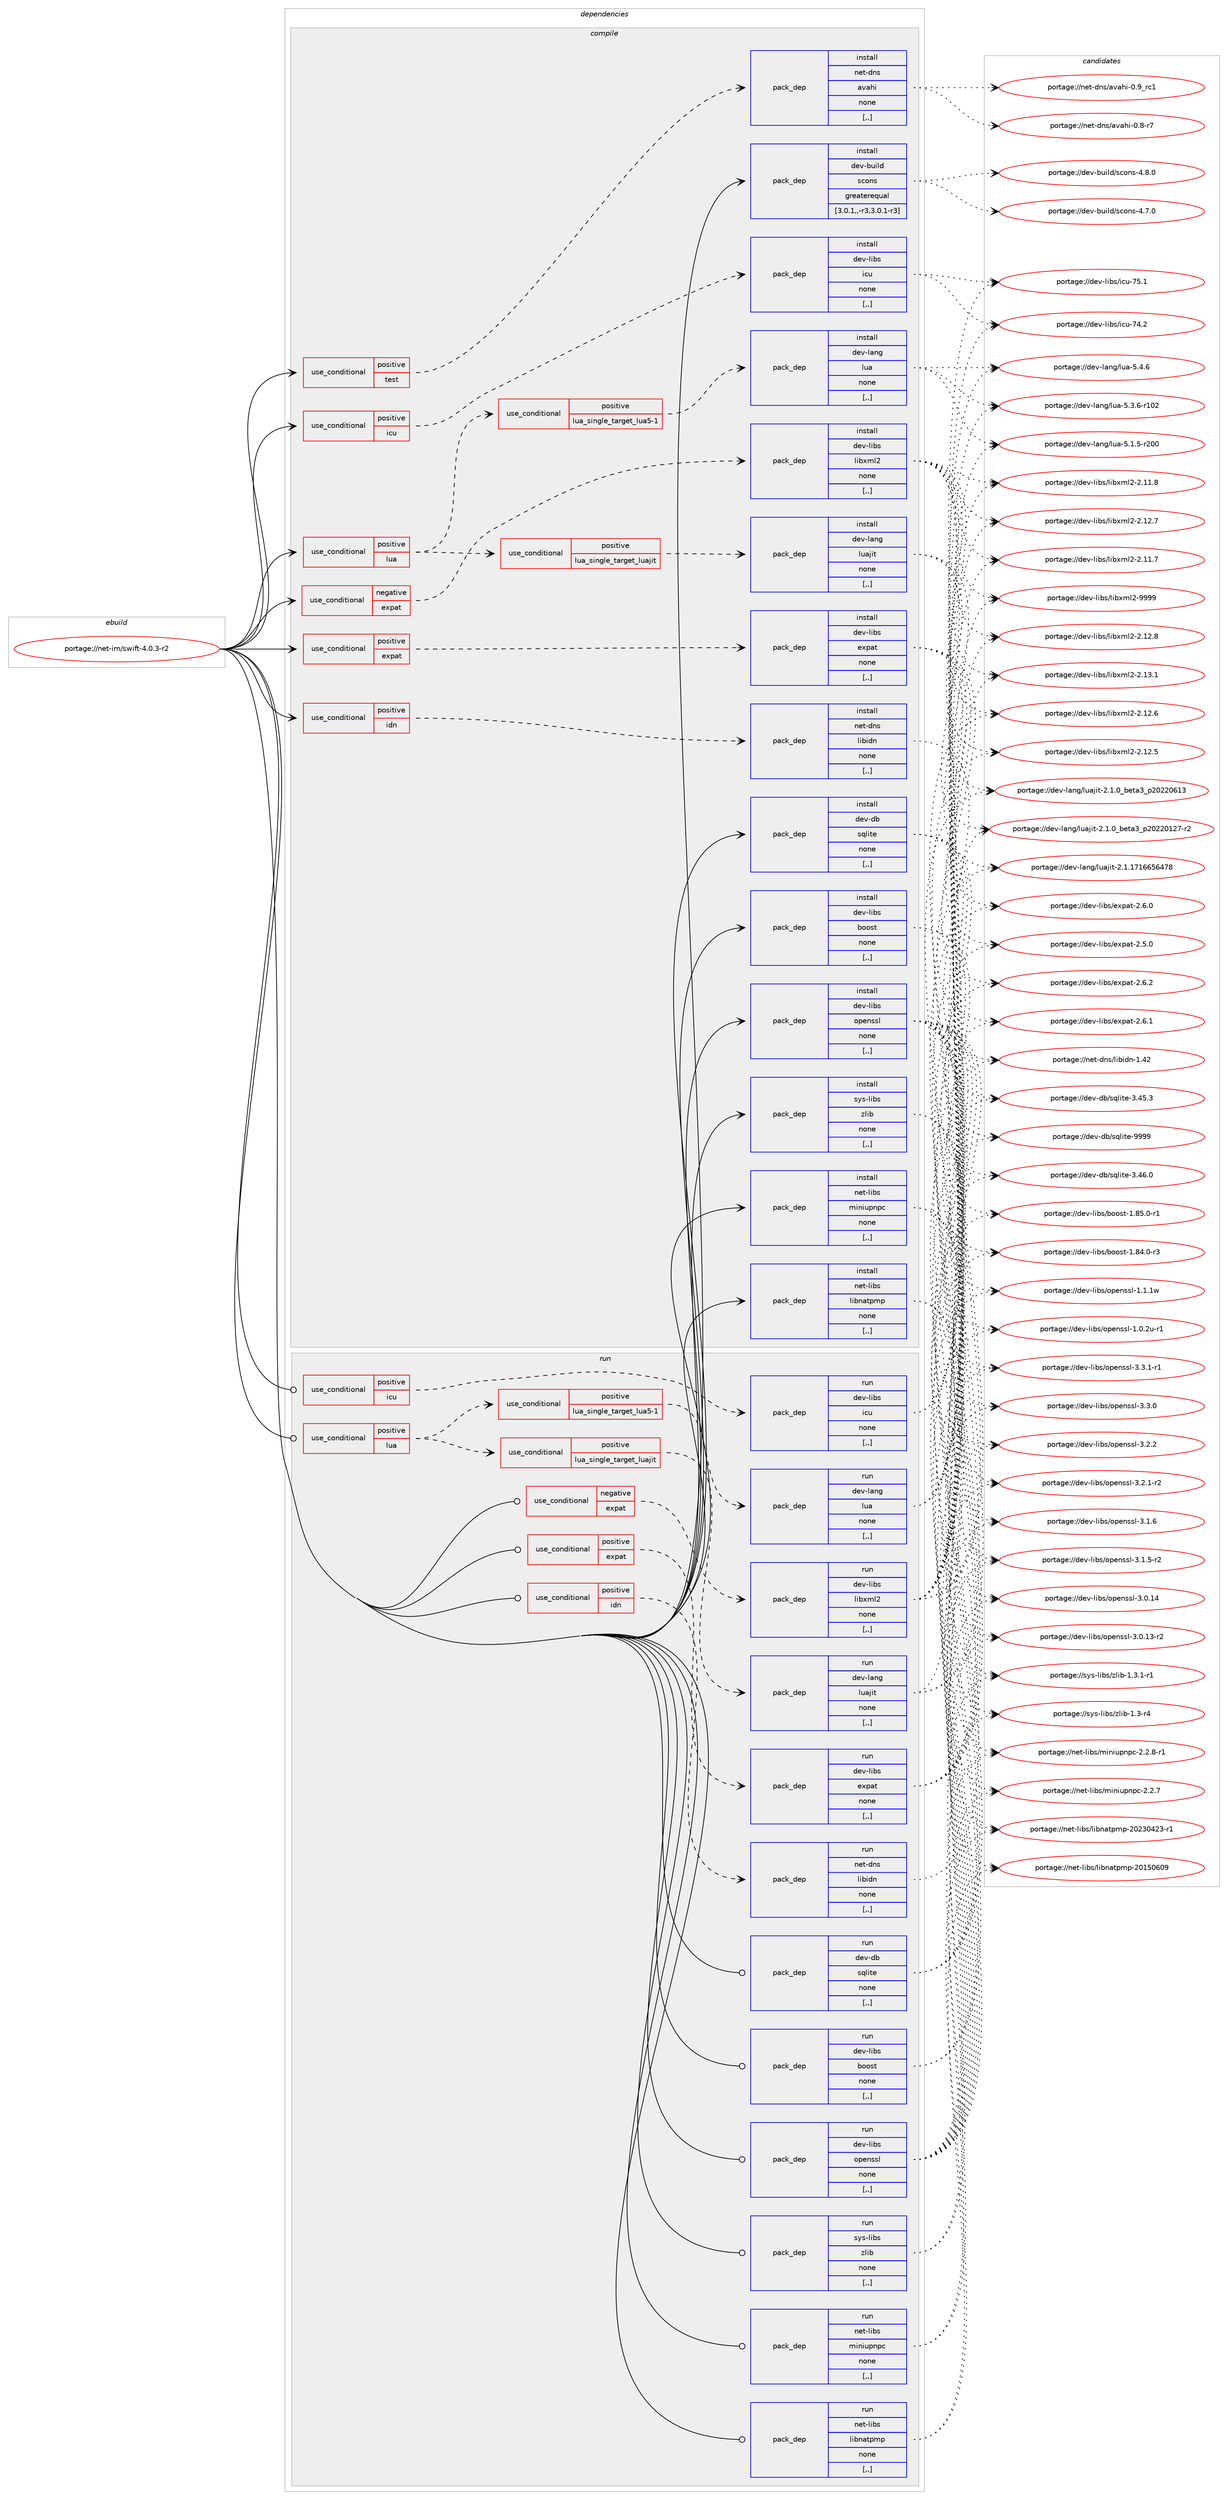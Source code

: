 digraph prolog {

# *************
# Graph options
# *************

newrank=true;
concentrate=true;
compound=true;
graph [rankdir=LR,fontname=Helvetica,fontsize=10,ranksep=1.5];#, ranksep=2.5, nodesep=0.2];
edge  [arrowhead=vee];
node  [fontname=Helvetica,fontsize=10];

# **********
# The ebuild
# **********

subgraph cluster_leftcol {
color=gray;
label=<<i>ebuild</i>>;
id [label="portage://net-im/swift-4.0.3-r2", color=red, width=4, href="../net-im/swift-4.0.3-r2.svg"];
}

# ****************
# The dependencies
# ****************

subgraph cluster_midcol {
color=gray;
label=<<i>dependencies</i>>;
subgraph cluster_compile {
fillcolor="#eeeeee";
style=filled;
label=<<i>compile</i>>;
subgraph cond91991 {
dependency353733 [label=<<TABLE BORDER="0" CELLBORDER="1" CELLSPACING="0" CELLPADDING="4"><TR><TD ROWSPAN="3" CELLPADDING="10">use_conditional</TD></TR><TR><TD>negative</TD></TR><TR><TD>expat</TD></TR></TABLE>>, shape=none, color=red];
subgraph pack259133 {
dependency353734 [label=<<TABLE BORDER="0" CELLBORDER="1" CELLSPACING="0" CELLPADDING="4" WIDTH="220"><TR><TD ROWSPAN="6" CELLPADDING="30">pack_dep</TD></TR><TR><TD WIDTH="110">install</TD></TR><TR><TD>dev-libs</TD></TR><TR><TD>libxml2</TD></TR><TR><TD>none</TD></TR><TR><TD>[,,]</TD></TR></TABLE>>, shape=none, color=blue];
}
dependency353733:e -> dependency353734:w [weight=20,style="dashed",arrowhead="vee"];
}
id:e -> dependency353733:w [weight=20,style="solid",arrowhead="vee"];
subgraph cond91992 {
dependency353735 [label=<<TABLE BORDER="0" CELLBORDER="1" CELLSPACING="0" CELLPADDING="4"><TR><TD ROWSPAN="3" CELLPADDING="10">use_conditional</TD></TR><TR><TD>positive</TD></TR><TR><TD>expat</TD></TR></TABLE>>, shape=none, color=red];
subgraph pack259134 {
dependency353736 [label=<<TABLE BORDER="0" CELLBORDER="1" CELLSPACING="0" CELLPADDING="4" WIDTH="220"><TR><TD ROWSPAN="6" CELLPADDING="30">pack_dep</TD></TR><TR><TD WIDTH="110">install</TD></TR><TR><TD>dev-libs</TD></TR><TR><TD>expat</TD></TR><TR><TD>none</TD></TR><TR><TD>[,,]</TD></TR></TABLE>>, shape=none, color=blue];
}
dependency353735:e -> dependency353736:w [weight=20,style="dashed",arrowhead="vee"];
}
id:e -> dependency353735:w [weight=20,style="solid",arrowhead="vee"];
subgraph cond91993 {
dependency353737 [label=<<TABLE BORDER="0" CELLBORDER="1" CELLSPACING="0" CELLPADDING="4"><TR><TD ROWSPAN="3" CELLPADDING="10">use_conditional</TD></TR><TR><TD>positive</TD></TR><TR><TD>icu</TD></TR></TABLE>>, shape=none, color=red];
subgraph pack259135 {
dependency353738 [label=<<TABLE BORDER="0" CELLBORDER="1" CELLSPACING="0" CELLPADDING="4" WIDTH="220"><TR><TD ROWSPAN="6" CELLPADDING="30">pack_dep</TD></TR><TR><TD WIDTH="110">install</TD></TR><TR><TD>dev-libs</TD></TR><TR><TD>icu</TD></TR><TR><TD>none</TD></TR><TR><TD>[,,]</TD></TR></TABLE>>, shape=none, color=blue];
}
dependency353737:e -> dependency353738:w [weight=20,style="dashed",arrowhead="vee"];
}
id:e -> dependency353737:w [weight=20,style="solid",arrowhead="vee"];
subgraph cond91994 {
dependency353739 [label=<<TABLE BORDER="0" CELLBORDER="1" CELLSPACING="0" CELLPADDING="4"><TR><TD ROWSPAN="3" CELLPADDING="10">use_conditional</TD></TR><TR><TD>positive</TD></TR><TR><TD>idn</TD></TR></TABLE>>, shape=none, color=red];
subgraph pack259136 {
dependency353740 [label=<<TABLE BORDER="0" CELLBORDER="1" CELLSPACING="0" CELLPADDING="4" WIDTH="220"><TR><TD ROWSPAN="6" CELLPADDING="30">pack_dep</TD></TR><TR><TD WIDTH="110">install</TD></TR><TR><TD>net-dns</TD></TR><TR><TD>libidn</TD></TR><TR><TD>none</TD></TR><TR><TD>[,,]</TD></TR></TABLE>>, shape=none, color=blue];
}
dependency353739:e -> dependency353740:w [weight=20,style="dashed",arrowhead="vee"];
}
id:e -> dependency353739:w [weight=20,style="solid",arrowhead="vee"];
subgraph cond91995 {
dependency353741 [label=<<TABLE BORDER="0" CELLBORDER="1" CELLSPACING="0" CELLPADDING="4"><TR><TD ROWSPAN="3" CELLPADDING="10">use_conditional</TD></TR><TR><TD>positive</TD></TR><TR><TD>lua</TD></TR></TABLE>>, shape=none, color=red];
subgraph cond91996 {
dependency353742 [label=<<TABLE BORDER="0" CELLBORDER="1" CELLSPACING="0" CELLPADDING="4"><TR><TD ROWSPAN="3" CELLPADDING="10">use_conditional</TD></TR><TR><TD>positive</TD></TR><TR><TD>lua_single_target_luajit</TD></TR></TABLE>>, shape=none, color=red];
subgraph pack259137 {
dependency353743 [label=<<TABLE BORDER="0" CELLBORDER="1" CELLSPACING="0" CELLPADDING="4" WIDTH="220"><TR><TD ROWSPAN="6" CELLPADDING="30">pack_dep</TD></TR><TR><TD WIDTH="110">install</TD></TR><TR><TD>dev-lang</TD></TR><TR><TD>luajit</TD></TR><TR><TD>none</TD></TR><TR><TD>[,,]</TD></TR></TABLE>>, shape=none, color=blue];
}
dependency353742:e -> dependency353743:w [weight=20,style="dashed",arrowhead="vee"];
}
dependency353741:e -> dependency353742:w [weight=20,style="dashed",arrowhead="vee"];
subgraph cond91997 {
dependency353744 [label=<<TABLE BORDER="0" CELLBORDER="1" CELLSPACING="0" CELLPADDING="4"><TR><TD ROWSPAN="3" CELLPADDING="10">use_conditional</TD></TR><TR><TD>positive</TD></TR><TR><TD>lua_single_target_lua5-1</TD></TR></TABLE>>, shape=none, color=red];
subgraph pack259138 {
dependency353745 [label=<<TABLE BORDER="0" CELLBORDER="1" CELLSPACING="0" CELLPADDING="4" WIDTH="220"><TR><TD ROWSPAN="6" CELLPADDING="30">pack_dep</TD></TR><TR><TD WIDTH="110">install</TD></TR><TR><TD>dev-lang</TD></TR><TR><TD>lua</TD></TR><TR><TD>none</TD></TR><TR><TD>[,,]</TD></TR></TABLE>>, shape=none, color=blue];
}
dependency353744:e -> dependency353745:w [weight=20,style="dashed",arrowhead="vee"];
}
dependency353741:e -> dependency353744:w [weight=20,style="dashed",arrowhead="vee"];
}
id:e -> dependency353741:w [weight=20,style="solid",arrowhead="vee"];
subgraph cond91998 {
dependency353746 [label=<<TABLE BORDER="0" CELLBORDER="1" CELLSPACING="0" CELLPADDING="4"><TR><TD ROWSPAN="3" CELLPADDING="10">use_conditional</TD></TR><TR><TD>positive</TD></TR><TR><TD>test</TD></TR></TABLE>>, shape=none, color=red];
subgraph pack259139 {
dependency353747 [label=<<TABLE BORDER="0" CELLBORDER="1" CELLSPACING="0" CELLPADDING="4" WIDTH="220"><TR><TD ROWSPAN="6" CELLPADDING="30">pack_dep</TD></TR><TR><TD WIDTH="110">install</TD></TR><TR><TD>net-dns</TD></TR><TR><TD>avahi</TD></TR><TR><TD>none</TD></TR><TR><TD>[,,]</TD></TR></TABLE>>, shape=none, color=blue];
}
dependency353746:e -> dependency353747:w [weight=20,style="dashed",arrowhead="vee"];
}
id:e -> dependency353746:w [weight=20,style="solid",arrowhead="vee"];
subgraph pack259140 {
dependency353748 [label=<<TABLE BORDER="0" CELLBORDER="1" CELLSPACING="0" CELLPADDING="4" WIDTH="220"><TR><TD ROWSPAN="6" CELLPADDING="30">pack_dep</TD></TR><TR><TD WIDTH="110">install</TD></TR><TR><TD>dev-build</TD></TR><TR><TD>scons</TD></TR><TR><TD>greaterequal</TD></TR><TR><TD>[3.0.1,,-r3,3.0.1-r3]</TD></TR></TABLE>>, shape=none, color=blue];
}
id:e -> dependency353748:w [weight=20,style="solid",arrowhead="vee"];
subgraph pack259141 {
dependency353749 [label=<<TABLE BORDER="0" CELLBORDER="1" CELLSPACING="0" CELLPADDING="4" WIDTH="220"><TR><TD ROWSPAN="6" CELLPADDING="30">pack_dep</TD></TR><TR><TD WIDTH="110">install</TD></TR><TR><TD>dev-db</TD></TR><TR><TD>sqlite</TD></TR><TR><TD>none</TD></TR><TR><TD>[,,]</TD></TR></TABLE>>, shape=none, color=blue];
}
id:e -> dependency353749:w [weight=20,style="solid",arrowhead="vee"];
subgraph pack259142 {
dependency353750 [label=<<TABLE BORDER="0" CELLBORDER="1" CELLSPACING="0" CELLPADDING="4" WIDTH="220"><TR><TD ROWSPAN="6" CELLPADDING="30">pack_dep</TD></TR><TR><TD WIDTH="110">install</TD></TR><TR><TD>dev-libs</TD></TR><TR><TD>boost</TD></TR><TR><TD>none</TD></TR><TR><TD>[,,]</TD></TR></TABLE>>, shape=none, color=blue];
}
id:e -> dependency353750:w [weight=20,style="solid",arrowhead="vee"];
subgraph pack259143 {
dependency353751 [label=<<TABLE BORDER="0" CELLBORDER="1" CELLSPACING="0" CELLPADDING="4" WIDTH="220"><TR><TD ROWSPAN="6" CELLPADDING="30">pack_dep</TD></TR><TR><TD WIDTH="110">install</TD></TR><TR><TD>dev-libs</TD></TR><TR><TD>openssl</TD></TR><TR><TD>none</TD></TR><TR><TD>[,,]</TD></TR></TABLE>>, shape=none, color=blue];
}
id:e -> dependency353751:w [weight=20,style="solid",arrowhead="vee"];
subgraph pack259144 {
dependency353752 [label=<<TABLE BORDER="0" CELLBORDER="1" CELLSPACING="0" CELLPADDING="4" WIDTH="220"><TR><TD ROWSPAN="6" CELLPADDING="30">pack_dep</TD></TR><TR><TD WIDTH="110">install</TD></TR><TR><TD>net-libs</TD></TR><TR><TD>libnatpmp</TD></TR><TR><TD>none</TD></TR><TR><TD>[,,]</TD></TR></TABLE>>, shape=none, color=blue];
}
id:e -> dependency353752:w [weight=20,style="solid",arrowhead="vee"];
subgraph pack259145 {
dependency353753 [label=<<TABLE BORDER="0" CELLBORDER="1" CELLSPACING="0" CELLPADDING="4" WIDTH="220"><TR><TD ROWSPAN="6" CELLPADDING="30">pack_dep</TD></TR><TR><TD WIDTH="110">install</TD></TR><TR><TD>net-libs</TD></TR><TR><TD>miniupnpc</TD></TR><TR><TD>none</TD></TR><TR><TD>[,,]</TD></TR></TABLE>>, shape=none, color=blue];
}
id:e -> dependency353753:w [weight=20,style="solid",arrowhead="vee"];
subgraph pack259146 {
dependency353754 [label=<<TABLE BORDER="0" CELLBORDER="1" CELLSPACING="0" CELLPADDING="4" WIDTH="220"><TR><TD ROWSPAN="6" CELLPADDING="30">pack_dep</TD></TR><TR><TD WIDTH="110">install</TD></TR><TR><TD>sys-libs</TD></TR><TR><TD>zlib</TD></TR><TR><TD>none</TD></TR><TR><TD>[,,]</TD></TR></TABLE>>, shape=none, color=blue];
}
id:e -> dependency353754:w [weight=20,style="solid",arrowhead="vee"];
}
subgraph cluster_compileandrun {
fillcolor="#eeeeee";
style=filled;
label=<<i>compile and run</i>>;
}
subgraph cluster_run {
fillcolor="#eeeeee";
style=filled;
label=<<i>run</i>>;
subgraph cond91999 {
dependency353755 [label=<<TABLE BORDER="0" CELLBORDER="1" CELLSPACING="0" CELLPADDING="4"><TR><TD ROWSPAN="3" CELLPADDING="10">use_conditional</TD></TR><TR><TD>negative</TD></TR><TR><TD>expat</TD></TR></TABLE>>, shape=none, color=red];
subgraph pack259147 {
dependency353756 [label=<<TABLE BORDER="0" CELLBORDER="1" CELLSPACING="0" CELLPADDING="4" WIDTH="220"><TR><TD ROWSPAN="6" CELLPADDING="30">pack_dep</TD></TR><TR><TD WIDTH="110">run</TD></TR><TR><TD>dev-libs</TD></TR><TR><TD>libxml2</TD></TR><TR><TD>none</TD></TR><TR><TD>[,,]</TD></TR></TABLE>>, shape=none, color=blue];
}
dependency353755:e -> dependency353756:w [weight=20,style="dashed",arrowhead="vee"];
}
id:e -> dependency353755:w [weight=20,style="solid",arrowhead="odot"];
subgraph cond92000 {
dependency353757 [label=<<TABLE BORDER="0" CELLBORDER="1" CELLSPACING="0" CELLPADDING="4"><TR><TD ROWSPAN="3" CELLPADDING="10">use_conditional</TD></TR><TR><TD>positive</TD></TR><TR><TD>expat</TD></TR></TABLE>>, shape=none, color=red];
subgraph pack259148 {
dependency353758 [label=<<TABLE BORDER="0" CELLBORDER="1" CELLSPACING="0" CELLPADDING="4" WIDTH="220"><TR><TD ROWSPAN="6" CELLPADDING="30">pack_dep</TD></TR><TR><TD WIDTH="110">run</TD></TR><TR><TD>dev-libs</TD></TR><TR><TD>expat</TD></TR><TR><TD>none</TD></TR><TR><TD>[,,]</TD></TR></TABLE>>, shape=none, color=blue];
}
dependency353757:e -> dependency353758:w [weight=20,style="dashed",arrowhead="vee"];
}
id:e -> dependency353757:w [weight=20,style="solid",arrowhead="odot"];
subgraph cond92001 {
dependency353759 [label=<<TABLE BORDER="0" CELLBORDER="1" CELLSPACING="0" CELLPADDING="4"><TR><TD ROWSPAN="3" CELLPADDING="10">use_conditional</TD></TR><TR><TD>positive</TD></TR><TR><TD>icu</TD></TR></TABLE>>, shape=none, color=red];
subgraph pack259149 {
dependency353760 [label=<<TABLE BORDER="0" CELLBORDER="1" CELLSPACING="0" CELLPADDING="4" WIDTH="220"><TR><TD ROWSPAN="6" CELLPADDING="30">pack_dep</TD></TR><TR><TD WIDTH="110">run</TD></TR><TR><TD>dev-libs</TD></TR><TR><TD>icu</TD></TR><TR><TD>none</TD></TR><TR><TD>[,,]</TD></TR></TABLE>>, shape=none, color=blue];
}
dependency353759:e -> dependency353760:w [weight=20,style="dashed",arrowhead="vee"];
}
id:e -> dependency353759:w [weight=20,style="solid",arrowhead="odot"];
subgraph cond92002 {
dependency353761 [label=<<TABLE BORDER="0" CELLBORDER="1" CELLSPACING="0" CELLPADDING="4"><TR><TD ROWSPAN="3" CELLPADDING="10">use_conditional</TD></TR><TR><TD>positive</TD></TR><TR><TD>idn</TD></TR></TABLE>>, shape=none, color=red];
subgraph pack259150 {
dependency353762 [label=<<TABLE BORDER="0" CELLBORDER="1" CELLSPACING="0" CELLPADDING="4" WIDTH="220"><TR><TD ROWSPAN="6" CELLPADDING="30">pack_dep</TD></TR><TR><TD WIDTH="110">run</TD></TR><TR><TD>net-dns</TD></TR><TR><TD>libidn</TD></TR><TR><TD>none</TD></TR><TR><TD>[,,]</TD></TR></TABLE>>, shape=none, color=blue];
}
dependency353761:e -> dependency353762:w [weight=20,style="dashed",arrowhead="vee"];
}
id:e -> dependency353761:w [weight=20,style="solid",arrowhead="odot"];
subgraph cond92003 {
dependency353763 [label=<<TABLE BORDER="0" CELLBORDER="1" CELLSPACING="0" CELLPADDING="4"><TR><TD ROWSPAN="3" CELLPADDING="10">use_conditional</TD></TR><TR><TD>positive</TD></TR><TR><TD>lua</TD></TR></TABLE>>, shape=none, color=red];
subgraph cond92004 {
dependency353764 [label=<<TABLE BORDER="0" CELLBORDER="1" CELLSPACING="0" CELLPADDING="4"><TR><TD ROWSPAN="3" CELLPADDING="10">use_conditional</TD></TR><TR><TD>positive</TD></TR><TR><TD>lua_single_target_luajit</TD></TR></TABLE>>, shape=none, color=red];
subgraph pack259151 {
dependency353765 [label=<<TABLE BORDER="0" CELLBORDER="1" CELLSPACING="0" CELLPADDING="4" WIDTH="220"><TR><TD ROWSPAN="6" CELLPADDING="30">pack_dep</TD></TR><TR><TD WIDTH="110">run</TD></TR><TR><TD>dev-lang</TD></TR><TR><TD>luajit</TD></TR><TR><TD>none</TD></TR><TR><TD>[,,]</TD></TR></TABLE>>, shape=none, color=blue];
}
dependency353764:e -> dependency353765:w [weight=20,style="dashed",arrowhead="vee"];
}
dependency353763:e -> dependency353764:w [weight=20,style="dashed",arrowhead="vee"];
subgraph cond92005 {
dependency353766 [label=<<TABLE BORDER="0" CELLBORDER="1" CELLSPACING="0" CELLPADDING="4"><TR><TD ROWSPAN="3" CELLPADDING="10">use_conditional</TD></TR><TR><TD>positive</TD></TR><TR><TD>lua_single_target_lua5-1</TD></TR></TABLE>>, shape=none, color=red];
subgraph pack259152 {
dependency353767 [label=<<TABLE BORDER="0" CELLBORDER="1" CELLSPACING="0" CELLPADDING="4" WIDTH="220"><TR><TD ROWSPAN="6" CELLPADDING="30">pack_dep</TD></TR><TR><TD WIDTH="110">run</TD></TR><TR><TD>dev-lang</TD></TR><TR><TD>lua</TD></TR><TR><TD>none</TD></TR><TR><TD>[,,]</TD></TR></TABLE>>, shape=none, color=blue];
}
dependency353766:e -> dependency353767:w [weight=20,style="dashed",arrowhead="vee"];
}
dependency353763:e -> dependency353766:w [weight=20,style="dashed",arrowhead="vee"];
}
id:e -> dependency353763:w [weight=20,style="solid",arrowhead="odot"];
subgraph pack259153 {
dependency353768 [label=<<TABLE BORDER="0" CELLBORDER="1" CELLSPACING="0" CELLPADDING="4" WIDTH="220"><TR><TD ROWSPAN="6" CELLPADDING="30">pack_dep</TD></TR><TR><TD WIDTH="110">run</TD></TR><TR><TD>dev-db</TD></TR><TR><TD>sqlite</TD></TR><TR><TD>none</TD></TR><TR><TD>[,,]</TD></TR></TABLE>>, shape=none, color=blue];
}
id:e -> dependency353768:w [weight=20,style="solid",arrowhead="odot"];
subgraph pack259154 {
dependency353769 [label=<<TABLE BORDER="0" CELLBORDER="1" CELLSPACING="0" CELLPADDING="4" WIDTH="220"><TR><TD ROWSPAN="6" CELLPADDING="30">pack_dep</TD></TR><TR><TD WIDTH="110">run</TD></TR><TR><TD>dev-libs</TD></TR><TR><TD>boost</TD></TR><TR><TD>none</TD></TR><TR><TD>[,,]</TD></TR></TABLE>>, shape=none, color=blue];
}
id:e -> dependency353769:w [weight=20,style="solid",arrowhead="odot"];
subgraph pack259155 {
dependency353770 [label=<<TABLE BORDER="0" CELLBORDER="1" CELLSPACING="0" CELLPADDING="4" WIDTH="220"><TR><TD ROWSPAN="6" CELLPADDING="30">pack_dep</TD></TR><TR><TD WIDTH="110">run</TD></TR><TR><TD>dev-libs</TD></TR><TR><TD>openssl</TD></TR><TR><TD>none</TD></TR><TR><TD>[,,]</TD></TR></TABLE>>, shape=none, color=blue];
}
id:e -> dependency353770:w [weight=20,style="solid",arrowhead="odot"];
subgraph pack259156 {
dependency353771 [label=<<TABLE BORDER="0" CELLBORDER="1" CELLSPACING="0" CELLPADDING="4" WIDTH="220"><TR><TD ROWSPAN="6" CELLPADDING="30">pack_dep</TD></TR><TR><TD WIDTH="110">run</TD></TR><TR><TD>net-libs</TD></TR><TR><TD>libnatpmp</TD></TR><TR><TD>none</TD></TR><TR><TD>[,,]</TD></TR></TABLE>>, shape=none, color=blue];
}
id:e -> dependency353771:w [weight=20,style="solid",arrowhead="odot"];
subgraph pack259157 {
dependency353772 [label=<<TABLE BORDER="0" CELLBORDER="1" CELLSPACING="0" CELLPADDING="4" WIDTH="220"><TR><TD ROWSPAN="6" CELLPADDING="30">pack_dep</TD></TR><TR><TD WIDTH="110">run</TD></TR><TR><TD>net-libs</TD></TR><TR><TD>miniupnpc</TD></TR><TR><TD>none</TD></TR><TR><TD>[,,]</TD></TR></TABLE>>, shape=none, color=blue];
}
id:e -> dependency353772:w [weight=20,style="solid",arrowhead="odot"];
subgraph pack259158 {
dependency353773 [label=<<TABLE BORDER="0" CELLBORDER="1" CELLSPACING="0" CELLPADDING="4" WIDTH="220"><TR><TD ROWSPAN="6" CELLPADDING="30">pack_dep</TD></TR><TR><TD WIDTH="110">run</TD></TR><TR><TD>sys-libs</TD></TR><TR><TD>zlib</TD></TR><TR><TD>none</TD></TR><TR><TD>[,,]</TD></TR></TABLE>>, shape=none, color=blue];
}
id:e -> dependency353773:w [weight=20,style="solid",arrowhead="odot"];
}
}

# **************
# The candidates
# **************

subgraph cluster_choices {
rank=same;
color=gray;
label=<<i>candidates</i>>;

subgraph choice259133 {
color=black;
nodesep=1;
choice10010111845108105981154710810598120109108504557575757 [label="portage://dev-libs/libxml2-9999", color=red, width=4,href="../dev-libs/libxml2-9999.svg"];
choice100101118451081059811547108105981201091085045504649514649 [label="portage://dev-libs/libxml2-2.13.1", color=red, width=4,href="../dev-libs/libxml2-2.13.1.svg"];
choice100101118451081059811547108105981201091085045504649504656 [label="portage://dev-libs/libxml2-2.12.8", color=red, width=4,href="../dev-libs/libxml2-2.12.8.svg"];
choice100101118451081059811547108105981201091085045504649504655 [label="portage://dev-libs/libxml2-2.12.7", color=red, width=4,href="../dev-libs/libxml2-2.12.7.svg"];
choice100101118451081059811547108105981201091085045504649504654 [label="portage://dev-libs/libxml2-2.12.6", color=red, width=4,href="../dev-libs/libxml2-2.12.6.svg"];
choice100101118451081059811547108105981201091085045504649504653 [label="portage://dev-libs/libxml2-2.12.5", color=red, width=4,href="../dev-libs/libxml2-2.12.5.svg"];
choice100101118451081059811547108105981201091085045504649494656 [label="portage://dev-libs/libxml2-2.11.8", color=red, width=4,href="../dev-libs/libxml2-2.11.8.svg"];
choice100101118451081059811547108105981201091085045504649494655 [label="portage://dev-libs/libxml2-2.11.7", color=red, width=4,href="../dev-libs/libxml2-2.11.7.svg"];
dependency353734:e -> choice10010111845108105981154710810598120109108504557575757:w [style=dotted,weight="100"];
dependency353734:e -> choice100101118451081059811547108105981201091085045504649514649:w [style=dotted,weight="100"];
dependency353734:e -> choice100101118451081059811547108105981201091085045504649504656:w [style=dotted,weight="100"];
dependency353734:e -> choice100101118451081059811547108105981201091085045504649504655:w [style=dotted,weight="100"];
dependency353734:e -> choice100101118451081059811547108105981201091085045504649504654:w [style=dotted,weight="100"];
dependency353734:e -> choice100101118451081059811547108105981201091085045504649504653:w [style=dotted,weight="100"];
dependency353734:e -> choice100101118451081059811547108105981201091085045504649494656:w [style=dotted,weight="100"];
dependency353734:e -> choice100101118451081059811547108105981201091085045504649494655:w [style=dotted,weight="100"];
}
subgraph choice259134 {
color=black;
nodesep=1;
choice10010111845108105981154710112011297116455046544650 [label="portage://dev-libs/expat-2.6.2", color=red, width=4,href="../dev-libs/expat-2.6.2.svg"];
choice10010111845108105981154710112011297116455046544649 [label="portage://dev-libs/expat-2.6.1", color=red, width=4,href="../dev-libs/expat-2.6.1.svg"];
choice10010111845108105981154710112011297116455046544648 [label="portage://dev-libs/expat-2.6.0", color=red, width=4,href="../dev-libs/expat-2.6.0.svg"];
choice10010111845108105981154710112011297116455046534648 [label="portage://dev-libs/expat-2.5.0", color=red, width=4,href="../dev-libs/expat-2.5.0.svg"];
dependency353736:e -> choice10010111845108105981154710112011297116455046544650:w [style=dotted,weight="100"];
dependency353736:e -> choice10010111845108105981154710112011297116455046544649:w [style=dotted,weight="100"];
dependency353736:e -> choice10010111845108105981154710112011297116455046544648:w [style=dotted,weight="100"];
dependency353736:e -> choice10010111845108105981154710112011297116455046534648:w [style=dotted,weight="100"];
}
subgraph choice259135 {
color=black;
nodesep=1;
choice100101118451081059811547105991174555534649 [label="portage://dev-libs/icu-75.1", color=red, width=4,href="../dev-libs/icu-75.1.svg"];
choice100101118451081059811547105991174555524650 [label="portage://dev-libs/icu-74.2", color=red, width=4,href="../dev-libs/icu-74.2.svg"];
dependency353738:e -> choice100101118451081059811547105991174555534649:w [style=dotted,weight="100"];
dependency353738:e -> choice100101118451081059811547105991174555524650:w [style=dotted,weight="100"];
}
subgraph choice259136 {
color=black;
nodesep=1;
choice1101011164510011011547108105981051001104549465250 [label="portage://net-dns/libidn-1.42", color=red, width=4,href="../net-dns/libidn-1.42.svg"];
dependency353740:e -> choice1101011164510011011547108105981051001104549465250:w [style=dotted,weight="100"];
}
subgraph choice259137 {
color=black;
nodesep=1;
choice10010111845108971101034710811797106105116455046494649554954545354525556 [label="portage://dev-lang/luajit-2.1.1716656478", color=red, width=4,href="../dev-lang/luajit-2.1.1716656478.svg"];
choice1001011184510897110103471081179710610511645504649464895981011169751951125048505048544951 [label="portage://dev-lang/luajit-2.1.0_beta3_p20220613", color=red, width=4,href="../dev-lang/luajit-2.1.0_beta3_p20220613.svg"];
choice10010111845108971101034710811797106105116455046494648959810111697519511250485050484950554511450 [label="portage://dev-lang/luajit-2.1.0_beta3_p20220127-r2", color=red, width=4,href="../dev-lang/luajit-2.1.0_beta3_p20220127-r2.svg"];
dependency353743:e -> choice10010111845108971101034710811797106105116455046494649554954545354525556:w [style=dotted,weight="100"];
dependency353743:e -> choice1001011184510897110103471081179710610511645504649464895981011169751951125048505048544951:w [style=dotted,weight="100"];
dependency353743:e -> choice10010111845108971101034710811797106105116455046494648959810111697519511250485050484950554511450:w [style=dotted,weight="100"];
}
subgraph choice259138 {
color=black;
nodesep=1;
choice10010111845108971101034710811797455346524654 [label="portage://dev-lang/lua-5.4.6", color=red, width=4,href="../dev-lang/lua-5.4.6.svg"];
choice1001011184510897110103471081179745534651465445114494850 [label="portage://dev-lang/lua-5.3.6-r102", color=red, width=4,href="../dev-lang/lua-5.3.6-r102.svg"];
choice1001011184510897110103471081179745534649465345114504848 [label="portage://dev-lang/lua-5.1.5-r200", color=red, width=4,href="../dev-lang/lua-5.1.5-r200.svg"];
dependency353745:e -> choice10010111845108971101034710811797455346524654:w [style=dotted,weight="100"];
dependency353745:e -> choice1001011184510897110103471081179745534651465445114494850:w [style=dotted,weight="100"];
dependency353745:e -> choice1001011184510897110103471081179745534649465345114504848:w [style=dotted,weight="100"];
}
subgraph choice259139 {
color=black;
nodesep=1;
choice1101011164510011011547971189710410545484657951149949 [label="portage://net-dns/avahi-0.9_rc1", color=red, width=4,href="../net-dns/avahi-0.9_rc1.svg"];
choice11010111645100110115479711897104105454846564511455 [label="portage://net-dns/avahi-0.8-r7", color=red, width=4,href="../net-dns/avahi-0.8-r7.svg"];
dependency353747:e -> choice1101011164510011011547971189710410545484657951149949:w [style=dotted,weight="100"];
dependency353747:e -> choice11010111645100110115479711897104105454846564511455:w [style=dotted,weight="100"];
}
subgraph choice259140 {
color=black;
nodesep=1;
choice10010111845981171051081004711599111110115455246564648 [label="portage://dev-build/scons-4.8.0", color=red, width=4,href="../dev-build/scons-4.8.0.svg"];
choice10010111845981171051081004711599111110115455246554648 [label="portage://dev-build/scons-4.7.0", color=red, width=4,href="../dev-build/scons-4.7.0.svg"];
dependency353748:e -> choice10010111845981171051081004711599111110115455246564648:w [style=dotted,weight="100"];
dependency353748:e -> choice10010111845981171051081004711599111110115455246554648:w [style=dotted,weight="100"];
}
subgraph choice259141 {
color=black;
nodesep=1;
choice1001011184510098471151131081051161014557575757 [label="portage://dev-db/sqlite-9999", color=red, width=4,href="../dev-db/sqlite-9999.svg"];
choice10010111845100984711511310810511610145514652544648 [label="portage://dev-db/sqlite-3.46.0", color=red, width=4,href="../dev-db/sqlite-3.46.0.svg"];
choice10010111845100984711511310810511610145514652534651 [label="portage://dev-db/sqlite-3.45.3", color=red, width=4,href="../dev-db/sqlite-3.45.3.svg"];
dependency353749:e -> choice1001011184510098471151131081051161014557575757:w [style=dotted,weight="100"];
dependency353749:e -> choice10010111845100984711511310810511610145514652544648:w [style=dotted,weight="100"];
dependency353749:e -> choice10010111845100984711511310810511610145514652534651:w [style=dotted,weight="100"];
}
subgraph choice259142 {
color=black;
nodesep=1;
choice10010111845108105981154798111111115116454946565346484511449 [label="portage://dev-libs/boost-1.85.0-r1", color=red, width=4,href="../dev-libs/boost-1.85.0-r1.svg"];
choice10010111845108105981154798111111115116454946565246484511451 [label="portage://dev-libs/boost-1.84.0-r3", color=red, width=4,href="../dev-libs/boost-1.84.0-r3.svg"];
dependency353750:e -> choice10010111845108105981154798111111115116454946565346484511449:w [style=dotted,weight="100"];
dependency353750:e -> choice10010111845108105981154798111111115116454946565246484511451:w [style=dotted,weight="100"];
}
subgraph choice259143 {
color=black;
nodesep=1;
choice1001011184510810598115471111121011101151151084551465146494511449 [label="portage://dev-libs/openssl-3.3.1-r1", color=red, width=4,href="../dev-libs/openssl-3.3.1-r1.svg"];
choice100101118451081059811547111112101110115115108455146514648 [label="portage://dev-libs/openssl-3.3.0", color=red, width=4,href="../dev-libs/openssl-3.3.0.svg"];
choice100101118451081059811547111112101110115115108455146504650 [label="portage://dev-libs/openssl-3.2.2", color=red, width=4,href="../dev-libs/openssl-3.2.2.svg"];
choice1001011184510810598115471111121011101151151084551465046494511450 [label="portage://dev-libs/openssl-3.2.1-r2", color=red, width=4,href="../dev-libs/openssl-3.2.1-r2.svg"];
choice100101118451081059811547111112101110115115108455146494654 [label="portage://dev-libs/openssl-3.1.6", color=red, width=4,href="../dev-libs/openssl-3.1.6.svg"];
choice1001011184510810598115471111121011101151151084551464946534511450 [label="portage://dev-libs/openssl-3.1.5-r2", color=red, width=4,href="../dev-libs/openssl-3.1.5-r2.svg"];
choice10010111845108105981154711111210111011511510845514648464952 [label="portage://dev-libs/openssl-3.0.14", color=red, width=4,href="../dev-libs/openssl-3.0.14.svg"];
choice100101118451081059811547111112101110115115108455146484649514511450 [label="portage://dev-libs/openssl-3.0.13-r2", color=red, width=4,href="../dev-libs/openssl-3.0.13-r2.svg"];
choice100101118451081059811547111112101110115115108454946494649119 [label="portage://dev-libs/openssl-1.1.1w", color=red, width=4,href="../dev-libs/openssl-1.1.1w.svg"];
choice1001011184510810598115471111121011101151151084549464846501174511449 [label="portage://dev-libs/openssl-1.0.2u-r1", color=red, width=4,href="../dev-libs/openssl-1.0.2u-r1.svg"];
dependency353751:e -> choice1001011184510810598115471111121011101151151084551465146494511449:w [style=dotted,weight="100"];
dependency353751:e -> choice100101118451081059811547111112101110115115108455146514648:w [style=dotted,weight="100"];
dependency353751:e -> choice100101118451081059811547111112101110115115108455146504650:w [style=dotted,weight="100"];
dependency353751:e -> choice1001011184510810598115471111121011101151151084551465046494511450:w [style=dotted,weight="100"];
dependency353751:e -> choice100101118451081059811547111112101110115115108455146494654:w [style=dotted,weight="100"];
dependency353751:e -> choice1001011184510810598115471111121011101151151084551464946534511450:w [style=dotted,weight="100"];
dependency353751:e -> choice10010111845108105981154711111210111011511510845514648464952:w [style=dotted,weight="100"];
dependency353751:e -> choice100101118451081059811547111112101110115115108455146484649514511450:w [style=dotted,weight="100"];
dependency353751:e -> choice100101118451081059811547111112101110115115108454946494649119:w [style=dotted,weight="100"];
dependency353751:e -> choice1001011184510810598115471111121011101151151084549464846501174511449:w [style=dotted,weight="100"];
}
subgraph choice259144 {
color=black;
nodesep=1;
choice11010111645108105981154710810598110971161121091124550485051485250514511449 [label="portage://net-libs/libnatpmp-20230423-r1", color=red, width=4,href="../net-libs/libnatpmp-20230423-r1.svg"];
choice1101011164510810598115471081059811097116112109112455048495348544857 [label="portage://net-libs/libnatpmp-20150609", color=red, width=4,href="../net-libs/libnatpmp-20150609.svg"];
dependency353752:e -> choice11010111645108105981154710810598110971161121091124550485051485250514511449:w [style=dotted,weight="100"];
dependency353752:e -> choice1101011164510810598115471081059811097116112109112455048495348544857:w [style=dotted,weight="100"];
}
subgraph choice259145 {
color=black;
nodesep=1;
choice110101116451081059811547109105110105117112110112994550465046564511449 [label="portage://net-libs/miniupnpc-2.2.8-r1", color=red, width=4,href="../net-libs/miniupnpc-2.2.8-r1.svg"];
choice11010111645108105981154710910511010511711211011299455046504655 [label="portage://net-libs/miniupnpc-2.2.7", color=red, width=4,href="../net-libs/miniupnpc-2.2.7.svg"];
dependency353753:e -> choice110101116451081059811547109105110105117112110112994550465046564511449:w [style=dotted,weight="100"];
dependency353753:e -> choice11010111645108105981154710910511010511711211011299455046504655:w [style=dotted,weight="100"];
}
subgraph choice259146 {
color=black;
nodesep=1;
choice115121115451081059811547122108105984549465146494511449 [label="portage://sys-libs/zlib-1.3.1-r1", color=red, width=4,href="../sys-libs/zlib-1.3.1-r1.svg"];
choice11512111545108105981154712210810598454946514511452 [label="portage://sys-libs/zlib-1.3-r4", color=red, width=4,href="../sys-libs/zlib-1.3-r4.svg"];
dependency353754:e -> choice115121115451081059811547122108105984549465146494511449:w [style=dotted,weight="100"];
dependency353754:e -> choice11512111545108105981154712210810598454946514511452:w [style=dotted,weight="100"];
}
subgraph choice259147 {
color=black;
nodesep=1;
choice10010111845108105981154710810598120109108504557575757 [label="portage://dev-libs/libxml2-9999", color=red, width=4,href="../dev-libs/libxml2-9999.svg"];
choice100101118451081059811547108105981201091085045504649514649 [label="portage://dev-libs/libxml2-2.13.1", color=red, width=4,href="../dev-libs/libxml2-2.13.1.svg"];
choice100101118451081059811547108105981201091085045504649504656 [label="portage://dev-libs/libxml2-2.12.8", color=red, width=4,href="../dev-libs/libxml2-2.12.8.svg"];
choice100101118451081059811547108105981201091085045504649504655 [label="portage://dev-libs/libxml2-2.12.7", color=red, width=4,href="../dev-libs/libxml2-2.12.7.svg"];
choice100101118451081059811547108105981201091085045504649504654 [label="portage://dev-libs/libxml2-2.12.6", color=red, width=4,href="../dev-libs/libxml2-2.12.6.svg"];
choice100101118451081059811547108105981201091085045504649504653 [label="portage://dev-libs/libxml2-2.12.5", color=red, width=4,href="../dev-libs/libxml2-2.12.5.svg"];
choice100101118451081059811547108105981201091085045504649494656 [label="portage://dev-libs/libxml2-2.11.8", color=red, width=4,href="../dev-libs/libxml2-2.11.8.svg"];
choice100101118451081059811547108105981201091085045504649494655 [label="portage://dev-libs/libxml2-2.11.7", color=red, width=4,href="../dev-libs/libxml2-2.11.7.svg"];
dependency353756:e -> choice10010111845108105981154710810598120109108504557575757:w [style=dotted,weight="100"];
dependency353756:e -> choice100101118451081059811547108105981201091085045504649514649:w [style=dotted,weight="100"];
dependency353756:e -> choice100101118451081059811547108105981201091085045504649504656:w [style=dotted,weight="100"];
dependency353756:e -> choice100101118451081059811547108105981201091085045504649504655:w [style=dotted,weight="100"];
dependency353756:e -> choice100101118451081059811547108105981201091085045504649504654:w [style=dotted,weight="100"];
dependency353756:e -> choice100101118451081059811547108105981201091085045504649504653:w [style=dotted,weight="100"];
dependency353756:e -> choice100101118451081059811547108105981201091085045504649494656:w [style=dotted,weight="100"];
dependency353756:e -> choice100101118451081059811547108105981201091085045504649494655:w [style=dotted,weight="100"];
}
subgraph choice259148 {
color=black;
nodesep=1;
choice10010111845108105981154710112011297116455046544650 [label="portage://dev-libs/expat-2.6.2", color=red, width=4,href="../dev-libs/expat-2.6.2.svg"];
choice10010111845108105981154710112011297116455046544649 [label="portage://dev-libs/expat-2.6.1", color=red, width=4,href="../dev-libs/expat-2.6.1.svg"];
choice10010111845108105981154710112011297116455046544648 [label="portage://dev-libs/expat-2.6.0", color=red, width=4,href="../dev-libs/expat-2.6.0.svg"];
choice10010111845108105981154710112011297116455046534648 [label="portage://dev-libs/expat-2.5.0", color=red, width=4,href="../dev-libs/expat-2.5.0.svg"];
dependency353758:e -> choice10010111845108105981154710112011297116455046544650:w [style=dotted,weight="100"];
dependency353758:e -> choice10010111845108105981154710112011297116455046544649:w [style=dotted,weight="100"];
dependency353758:e -> choice10010111845108105981154710112011297116455046544648:w [style=dotted,weight="100"];
dependency353758:e -> choice10010111845108105981154710112011297116455046534648:w [style=dotted,weight="100"];
}
subgraph choice259149 {
color=black;
nodesep=1;
choice100101118451081059811547105991174555534649 [label="portage://dev-libs/icu-75.1", color=red, width=4,href="../dev-libs/icu-75.1.svg"];
choice100101118451081059811547105991174555524650 [label="portage://dev-libs/icu-74.2", color=red, width=4,href="../dev-libs/icu-74.2.svg"];
dependency353760:e -> choice100101118451081059811547105991174555534649:w [style=dotted,weight="100"];
dependency353760:e -> choice100101118451081059811547105991174555524650:w [style=dotted,weight="100"];
}
subgraph choice259150 {
color=black;
nodesep=1;
choice1101011164510011011547108105981051001104549465250 [label="portage://net-dns/libidn-1.42", color=red, width=4,href="../net-dns/libidn-1.42.svg"];
dependency353762:e -> choice1101011164510011011547108105981051001104549465250:w [style=dotted,weight="100"];
}
subgraph choice259151 {
color=black;
nodesep=1;
choice10010111845108971101034710811797106105116455046494649554954545354525556 [label="portage://dev-lang/luajit-2.1.1716656478", color=red, width=4,href="../dev-lang/luajit-2.1.1716656478.svg"];
choice1001011184510897110103471081179710610511645504649464895981011169751951125048505048544951 [label="portage://dev-lang/luajit-2.1.0_beta3_p20220613", color=red, width=4,href="../dev-lang/luajit-2.1.0_beta3_p20220613.svg"];
choice10010111845108971101034710811797106105116455046494648959810111697519511250485050484950554511450 [label="portage://dev-lang/luajit-2.1.0_beta3_p20220127-r2", color=red, width=4,href="../dev-lang/luajit-2.1.0_beta3_p20220127-r2.svg"];
dependency353765:e -> choice10010111845108971101034710811797106105116455046494649554954545354525556:w [style=dotted,weight="100"];
dependency353765:e -> choice1001011184510897110103471081179710610511645504649464895981011169751951125048505048544951:w [style=dotted,weight="100"];
dependency353765:e -> choice10010111845108971101034710811797106105116455046494648959810111697519511250485050484950554511450:w [style=dotted,weight="100"];
}
subgraph choice259152 {
color=black;
nodesep=1;
choice10010111845108971101034710811797455346524654 [label="portage://dev-lang/lua-5.4.6", color=red, width=4,href="../dev-lang/lua-5.4.6.svg"];
choice1001011184510897110103471081179745534651465445114494850 [label="portage://dev-lang/lua-5.3.6-r102", color=red, width=4,href="../dev-lang/lua-5.3.6-r102.svg"];
choice1001011184510897110103471081179745534649465345114504848 [label="portage://dev-lang/lua-5.1.5-r200", color=red, width=4,href="../dev-lang/lua-5.1.5-r200.svg"];
dependency353767:e -> choice10010111845108971101034710811797455346524654:w [style=dotted,weight="100"];
dependency353767:e -> choice1001011184510897110103471081179745534651465445114494850:w [style=dotted,weight="100"];
dependency353767:e -> choice1001011184510897110103471081179745534649465345114504848:w [style=dotted,weight="100"];
}
subgraph choice259153 {
color=black;
nodesep=1;
choice1001011184510098471151131081051161014557575757 [label="portage://dev-db/sqlite-9999", color=red, width=4,href="../dev-db/sqlite-9999.svg"];
choice10010111845100984711511310810511610145514652544648 [label="portage://dev-db/sqlite-3.46.0", color=red, width=4,href="../dev-db/sqlite-3.46.0.svg"];
choice10010111845100984711511310810511610145514652534651 [label="portage://dev-db/sqlite-3.45.3", color=red, width=4,href="../dev-db/sqlite-3.45.3.svg"];
dependency353768:e -> choice1001011184510098471151131081051161014557575757:w [style=dotted,weight="100"];
dependency353768:e -> choice10010111845100984711511310810511610145514652544648:w [style=dotted,weight="100"];
dependency353768:e -> choice10010111845100984711511310810511610145514652534651:w [style=dotted,weight="100"];
}
subgraph choice259154 {
color=black;
nodesep=1;
choice10010111845108105981154798111111115116454946565346484511449 [label="portage://dev-libs/boost-1.85.0-r1", color=red, width=4,href="../dev-libs/boost-1.85.0-r1.svg"];
choice10010111845108105981154798111111115116454946565246484511451 [label="portage://dev-libs/boost-1.84.0-r3", color=red, width=4,href="../dev-libs/boost-1.84.0-r3.svg"];
dependency353769:e -> choice10010111845108105981154798111111115116454946565346484511449:w [style=dotted,weight="100"];
dependency353769:e -> choice10010111845108105981154798111111115116454946565246484511451:w [style=dotted,weight="100"];
}
subgraph choice259155 {
color=black;
nodesep=1;
choice1001011184510810598115471111121011101151151084551465146494511449 [label="portage://dev-libs/openssl-3.3.1-r1", color=red, width=4,href="../dev-libs/openssl-3.3.1-r1.svg"];
choice100101118451081059811547111112101110115115108455146514648 [label="portage://dev-libs/openssl-3.3.0", color=red, width=4,href="../dev-libs/openssl-3.3.0.svg"];
choice100101118451081059811547111112101110115115108455146504650 [label="portage://dev-libs/openssl-3.2.2", color=red, width=4,href="../dev-libs/openssl-3.2.2.svg"];
choice1001011184510810598115471111121011101151151084551465046494511450 [label="portage://dev-libs/openssl-3.2.1-r2", color=red, width=4,href="../dev-libs/openssl-3.2.1-r2.svg"];
choice100101118451081059811547111112101110115115108455146494654 [label="portage://dev-libs/openssl-3.1.6", color=red, width=4,href="../dev-libs/openssl-3.1.6.svg"];
choice1001011184510810598115471111121011101151151084551464946534511450 [label="portage://dev-libs/openssl-3.1.5-r2", color=red, width=4,href="../dev-libs/openssl-3.1.5-r2.svg"];
choice10010111845108105981154711111210111011511510845514648464952 [label="portage://dev-libs/openssl-3.0.14", color=red, width=4,href="../dev-libs/openssl-3.0.14.svg"];
choice100101118451081059811547111112101110115115108455146484649514511450 [label="portage://dev-libs/openssl-3.0.13-r2", color=red, width=4,href="../dev-libs/openssl-3.0.13-r2.svg"];
choice100101118451081059811547111112101110115115108454946494649119 [label="portage://dev-libs/openssl-1.1.1w", color=red, width=4,href="../dev-libs/openssl-1.1.1w.svg"];
choice1001011184510810598115471111121011101151151084549464846501174511449 [label="portage://dev-libs/openssl-1.0.2u-r1", color=red, width=4,href="../dev-libs/openssl-1.0.2u-r1.svg"];
dependency353770:e -> choice1001011184510810598115471111121011101151151084551465146494511449:w [style=dotted,weight="100"];
dependency353770:e -> choice100101118451081059811547111112101110115115108455146514648:w [style=dotted,weight="100"];
dependency353770:e -> choice100101118451081059811547111112101110115115108455146504650:w [style=dotted,weight="100"];
dependency353770:e -> choice1001011184510810598115471111121011101151151084551465046494511450:w [style=dotted,weight="100"];
dependency353770:e -> choice100101118451081059811547111112101110115115108455146494654:w [style=dotted,weight="100"];
dependency353770:e -> choice1001011184510810598115471111121011101151151084551464946534511450:w [style=dotted,weight="100"];
dependency353770:e -> choice10010111845108105981154711111210111011511510845514648464952:w [style=dotted,weight="100"];
dependency353770:e -> choice100101118451081059811547111112101110115115108455146484649514511450:w [style=dotted,weight="100"];
dependency353770:e -> choice100101118451081059811547111112101110115115108454946494649119:w [style=dotted,weight="100"];
dependency353770:e -> choice1001011184510810598115471111121011101151151084549464846501174511449:w [style=dotted,weight="100"];
}
subgraph choice259156 {
color=black;
nodesep=1;
choice11010111645108105981154710810598110971161121091124550485051485250514511449 [label="portage://net-libs/libnatpmp-20230423-r1", color=red, width=4,href="../net-libs/libnatpmp-20230423-r1.svg"];
choice1101011164510810598115471081059811097116112109112455048495348544857 [label="portage://net-libs/libnatpmp-20150609", color=red, width=4,href="../net-libs/libnatpmp-20150609.svg"];
dependency353771:e -> choice11010111645108105981154710810598110971161121091124550485051485250514511449:w [style=dotted,weight="100"];
dependency353771:e -> choice1101011164510810598115471081059811097116112109112455048495348544857:w [style=dotted,weight="100"];
}
subgraph choice259157 {
color=black;
nodesep=1;
choice110101116451081059811547109105110105117112110112994550465046564511449 [label="portage://net-libs/miniupnpc-2.2.8-r1", color=red, width=4,href="../net-libs/miniupnpc-2.2.8-r1.svg"];
choice11010111645108105981154710910511010511711211011299455046504655 [label="portage://net-libs/miniupnpc-2.2.7", color=red, width=4,href="../net-libs/miniupnpc-2.2.7.svg"];
dependency353772:e -> choice110101116451081059811547109105110105117112110112994550465046564511449:w [style=dotted,weight="100"];
dependency353772:e -> choice11010111645108105981154710910511010511711211011299455046504655:w [style=dotted,weight="100"];
}
subgraph choice259158 {
color=black;
nodesep=1;
choice115121115451081059811547122108105984549465146494511449 [label="portage://sys-libs/zlib-1.3.1-r1", color=red, width=4,href="../sys-libs/zlib-1.3.1-r1.svg"];
choice11512111545108105981154712210810598454946514511452 [label="portage://sys-libs/zlib-1.3-r4", color=red, width=4,href="../sys-libs/zlib-1.3-r4.svg"];
dependency353773:e -> choice115121115451081059811547122108105984549465146494511449:w [style=dotted,weight="100"];
dependency353773:e -> choice11512111545108105981154712210810598454946514511452:w [style=dotted,weight="100"];
}
}

}
